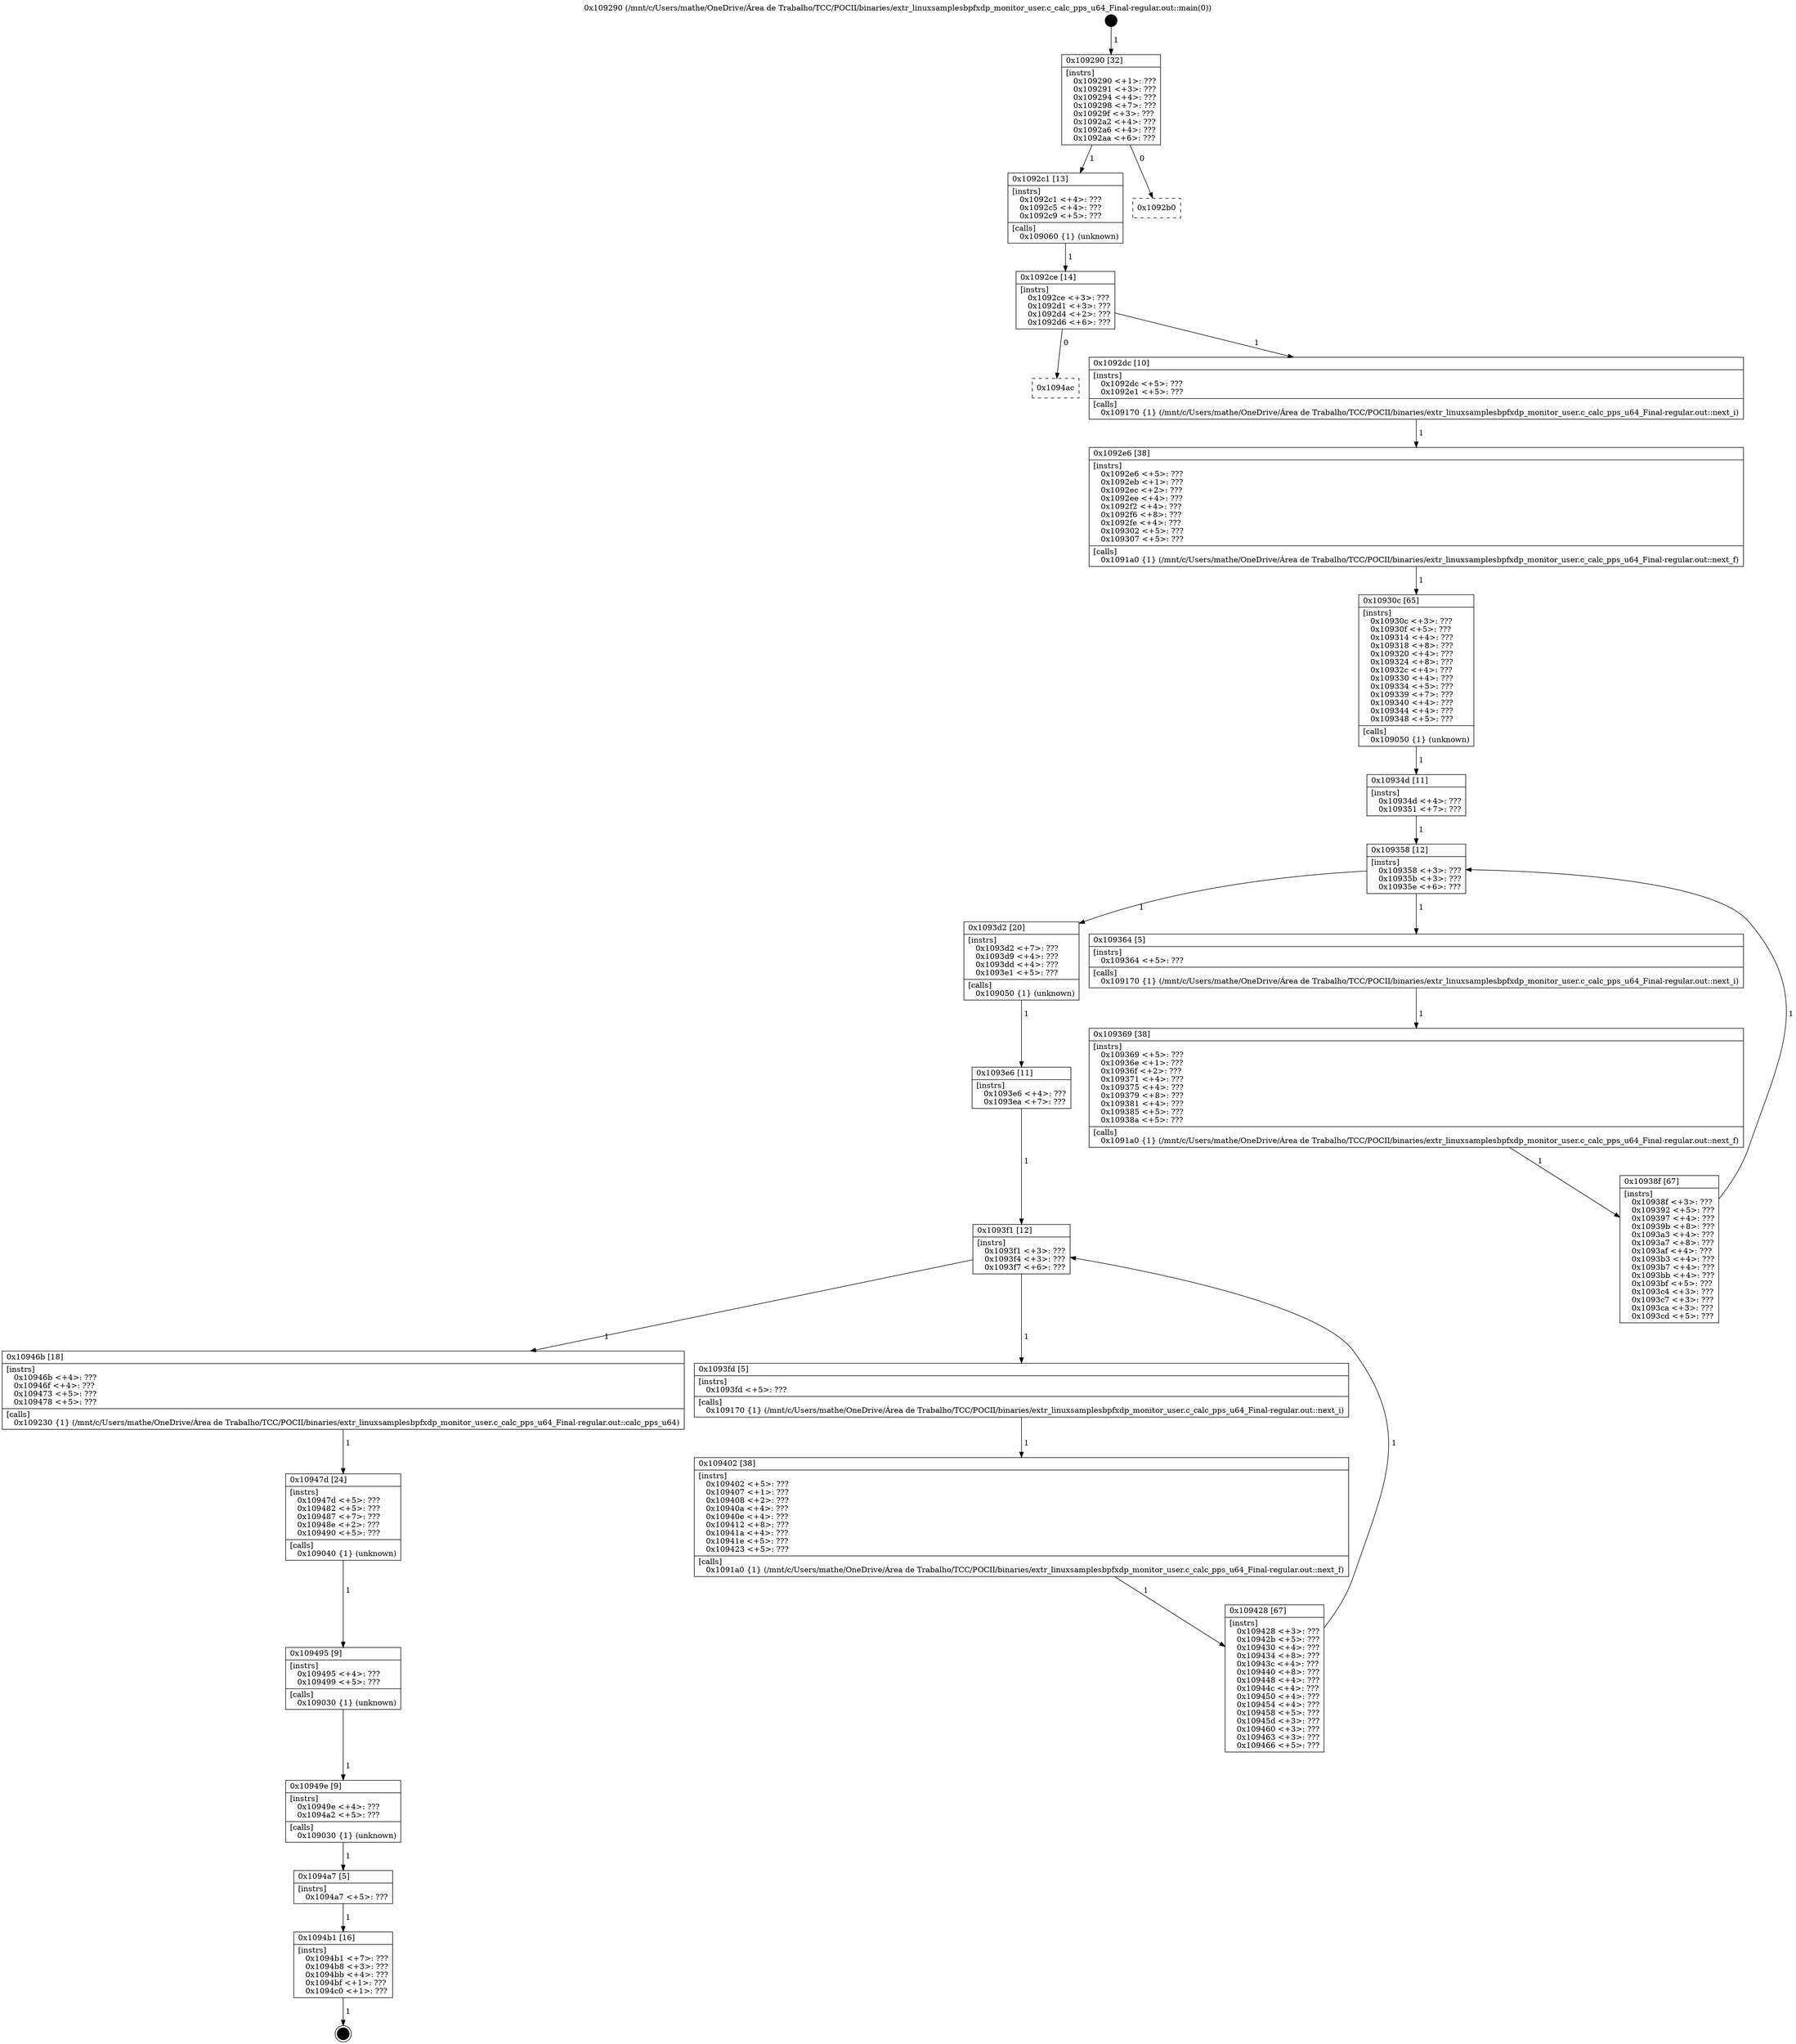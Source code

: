 digraph "0x109290" {
  label = "0x109290 (/mnt/c/Users/mathe/OneDrive/Área de Trabalho/TCC/POCII/binaries/extr_linuxsamplesbpfxdp_monitor_user.c_calc_pps_u64_Final-regular.out::main(0))"
  labelloc = "t"
  node[shape=record]

  Entry [label="",width=0.3,height=0.3,shape=circle,fillcolor=black,style=filled]
  "0x109290" [label="{
     0x109290 [32]\l
     | [instrs]\l
     &nbsp;&nbsp;0x109290 \<+1\>: ???\l
     &nbsp;&nbsp;0x109291 \<+3\>: ???\l
     &nbsp;&nbsp;0x109294 \<+4\>: ???\l
     &nbsp;&nbsp;0x109298 \<+7\>: ???\l
     &nbsp;&nbsp;0x10929f \<+3\>: ???\l
     &nbsp;&nbsp;0x1092a2 \<+4\>: ???\l
     &nbsp;&nbsp;0x1092a6 \<+4\>: ???\l
     &nbsp;&nbsp;0x1092aa \<+6\>: ???\l
  }"]
  "0x1092c1" [label="{
     0x1092c1 [13]\l
     | [instrs]\l
     &nbsp;&nbsp;0x1092c1 \<+4\>: ???\l
     &nbsp;&nbsp;0x1092c5 \<+4\>: ???\l
     &nbsp;&nbsp;0x1092c9 \<+5\>: ???\l
     | [calls]\l
     &nbsp;&nbsp;0x109060 \{1\} (unknown)\l
  }"]
  "0x1092b0" [label="{
     0x1092b0\l
  }", style=dashed]
  "0x1092ce" [label="{
     0x1092ce [14]\l
     | [instrs]\l
     &nbsp;&nbsp;0x1092ce \<+3\>: ???\l
     &nbsp;&nbsp;0x1092d1 \<+3\>: ???\l
     &nbsp;&nbsp;0x1092d4 \<+2\>: ???\l
     &nbsp;&nbsp;0x1092d6 \<+6\>: ???\l
  }"]
  "0x1094ac" [label="{
     0x1094ac\l
  }", style=dashed]
  "0x1092dc" [label="{
     0x1092dc [10]\l
     | [instrs]\l
     &nbsp;&nbsp;0x1092dc \<+5\>: ???\l
     &nbsp;&nbsp;0x1092e1 \<+5\>: ???\l
     | [calls]\l
     &nbsp;&nbsp;0x109170 \{1\} (/mnt/c/Users/mathe/OneDrive/Área de Trabalho/TCC/POCII/binaries/extr_linuxsamplesbpfxdp_monitor_user.c_calc_pps_u64_Final-regular.out::next_i)\l
  }"]
  Exit [label="",width=0.3,height=0.3,shape=circle,fillcolor=black,style=filled,peripheries=2]
  "0x1092e6" [label="{
     0x1092e6 [38]\l
     | [instrs]\l
     &nbsp;&nbsp;0x1092e6 \<+5\>: ???\l
     &nbsp;&nbsp;0x1092eb \<+1\>: ???\l
     &nbsp;&nbsp;0x1092ec \<+2\>: ???\l
     &nbsp;&nbsp;0x1092ee \<+4\>: ???\l
     &nbsp;&nbsp;0x1092f2 \<+4\>: ???\l
     &nbsp;&nbsp;0x1092f6 \<+8\>: ???\l
     &nbsp;&nbsp;0x1092fe \<+4\>: ???\l
     &nbsp;&nbsp;0x109302 \<+5\>: ???\l
     &nbsp;&nbsp;0x109307 \<+5\>: ???\l
     | [calls]\l
     &nbsp;&nbsp;0x1091a0 \{1\} (/mnt/c/Users/mathe/OneDrive/Área de Trabalho/TCC/POCII/binaries/extr_linuxsamplesbpfxdp_monitor_user.c_calc_pps_u64_Final-regular.out::next_f)\l
  }"]
  "0x10930c" [label="{
     0x10930c [65]\l
     | [instrs]\l
     &nbsp;&nbsp;0x10930c \<+3\>: ???\l
     &nbsp;&nbsp;0x10930f \<+5\>: ???\l
     &nbsp;&nbsp;0x109314 \<+4\>: ???\l
     &nbsp;&nbsp;0x109318 \<+8\>: ???\l
     &nbsp;&nbsp;0x109320 \<+4\>: ???\l
     &nbsp;&nbsp;0x109324 \<+8\>: ???\l
     &nbsp;&nbsp;0x10932c \<+4\>: ???\l
     &nbsp;&nbsp;0x109330 \<+4\>: ???\l
     &nbsp;&nbsp;0x109334 \<+5\>: ???\l
     &nbsp;&nbsp;0x109339 \<+7\>: ???\l
     &nbsp;&nbsp;0x109340 \<+4\>: ???\l
     &nbsp;&nbsp;0x109344 \<+4\>: ???\l
     &nbsp;&nbsp;0x109348 \<+5\>: ???\l
     | [calls]\l
     &nbsp;&nbsp;0x109050 \{1\} (unknown)\l
  }"]
  "0x109358" [label="{
     0x109358 [12]\l
     | [instrs]\l
     &nbsp;&nbsp;0x109358 \<+3\>: ???\l
     &nbsp;&nbsp;0x10935b \<+3\>: ???\l
     &nbsp;&nbsp;0x10935e \<+6\>: ???\l
  }"]
  "0x1093d2" [label="{
     0x1093d2 [20]\l
     | [instrs]\l
     &nbsp;&nbsp;0x1093d2 \<+7\>: ???\l
     &nbsp;&nbsp;0x1093d9 \<+4\>: ???\l
     &nbsp;&nbsp;0x1093dd \<+4\>: ???\l
     &nbsp;&nbsp;0x1093e1 \<+5\>: ???\l
     | [calls]\l
     &nbsp;&nbsp;0x109050 \{1\} (unknown)\l
  }"]
  "0x109364" [label="{
     0x109364 [5]\l
     | [instrs]\l
     &nbsp;&nbsp;0x109364 \<+5\>: ???\l
     | [calls]\l
     &nbsp;&nbsp;0x109170 \{1\} (/mnt/c/Users/mathe/OneDrive/Área de Trabalho/TCC/POCII/binaries/extr_linuxsamplesbpfxdp_monitor_user.c_calc_pps_u64_Final-regular.out::next_i)\l
  }"]
  "0x109369" [label="{
     0x109369 [38]\l
     | [instrs]\l
     &nbsp;&nbsp;0x109369 \<+5\>: ???\l
     &nbsp;&nbsp;0x10936e \<+1\>: ???\l
     &nbsp;&nbsp;0x10936f \<+2\>: ???\l
     &nbsp;&nbsp;0x109371 \<+4\>: ???\l
     &nbsp;&nbsp;0x109375 \<+4\>: ???\l
     &nbsp;&nbsp;0x109379 \<+8\>: ???\l
     &nbsp;&nbsp;0x109381 \<+4\>: ???\l
     &nbsp;&nbsp;0x109385 \<+5\>: ???\l
     &nbsp;&nbsp;0x10938a \<+5\>: ???\l
     | [calls]\l
     &nbsp;&nbsp;0x1091a0 \{1\} (/mnt/c/Users/mathe/OneDrive/Área de Trabalho/TCC/POCII/binaries/extr_linuxsamplesbpfxdp_monitor_user.c_calc_pps_u64_Final-regular.out::next_f)\l
  }"]
  "0x10938f" [label="{
     0x10938f [67]\l
     | [instrs]\l
     &nbsp;&nbsp;0x10938f \<+3\>: ???\l
     &nbsp;&nbsp;0x109392 \<+5\>: ???\l
     &nbsp;&nbsp;0x109397 \<+4\>: ???\l
     &nbsp;&nbsp;0x10939b \<+8\>: ???\l
     &nbsp;&nbsp;0x1093a3 \<+4\>: ???\l
     &nbsp;&nbsp;0x1093a7 \<+8\>: ???\l
     &nbsp;&nbsp;0x1093af \<+4\>: ???\l
     &nbsp;&nbsp;0x1093b3 \<+4\>: ???\l
     &nbsp;&nbsp;0x1093b7 \<+4\>: ???\l
     &nbsp;&nbsp;0x1093bb \<+4\>: ???\l
     &nbsp;&nbsp;0x1093bf \<+5\>: ???\l
     &nbsp;&nbsp;0x1093c4 \<+3\>: ???\l
     &nbsp;&nbsp;0x1093c7 \<+3\>: ???\l
     &nbsp;&nbsp;0x1093ca \<+3\>: ???\l
     &nbsp;&nbsp;0x1093cd \<+5\>: ???\l
  }"]
  "0x10934d" [label="{
     0x10934d [11]\l
     | [instrs]\l
     &nbsp;&nbsp;0x10934d \<+4\>: ???\l
     &nbsp;&nbsp;0x109351 \<+7\>: ???\l
  }"]
  "0x1093f1" [label="{
     0x1093f1 [12]\l
     | [instrs]\l
     &nbsp;&nbsp;0x1093f1 \<+3\>: ???\l
     &nbsp;&nbsp;0x1093f4 \<+3\>: ???\l
     &nbsp;&nbsp;0x1093f7 \<+6\>: ???\l
  }"]
  "0x10946b" [label="{
     0x10946b [18]\l
     | [instrs]\l
     &nbsp;&nbsp;0x10946b \<+4\>: ???\l
     &nbsp;&nbsp;0x10946f \<+4\>: ???\l
     &nbsp;&nbsp;0x109473 \<+5\>: ???\l
     &nbsp;&nbsp;0x109478 \<+5\>: ???\l
     | [calls]\l
     &nbsp;&nbsp;0x109230 \{1\} (/mnt/c/Users/mathe/OneDrive/Área de Trabalho/TCC/POCII/binaries/extr_linuxsamplesbpfxdp_monitor_user.c_calc_pps_u64_Final-regular.out::calc_pps_u64)\l
  }"]
  "0x1093fd" [label="{
     0x1093fd [5]\l
     | [instrs]\l
     &nbsp;&nbsp;0x1093fd \<+5\>: ???\l
     | [calls]\l
     &nbsp;&nbsp;0x109170 \{1\} (/mnt/c/Users/mathe/OneDrive/Área de Trabalho/TCC/POCII/binaries/extr_linuxsamplesbpfxdp_monitor_user.c_calc_pps_u64_Final-regular.out::next_i)\l
  }"]
  "0x109402" [label="{
     0x109402 [38]\l
     | [instrs]\l
     &nbsp;&nbsp;0x109402 \<+5\>: ???\l
     &nbsp;&nbsp;0x109407 \<+1\>: ???\l
     &nbsp;&nbsp;0x109408 \<+2\>: ???\l
     &nbsp;&nbsp;0x10940a \<+4\>: ???\l
     &nbsp;&nbsp;0x10940e \<+4\>: ???\l
     &nbsp;&nbsp;0x109412 \<+8\>: ???\l
     &nbsp;&nbsp;0x10941a \<+4\>: ???\l
     &nbsp;&nbsp;0x10941e \<+5\>: ???\l
     &nbsp;&nbsp;0x109423 \<+5\>: ???\l
     | [calls]\l
     &nbsp;&nbsp;0x1091a0 \{1\} (/mnt/c/Users/mathe/OneDrive/Área de Trabalho/TCC/POCII/binaries/extr_linuxsamplesbpfxdp_monitor_user.c_calc_pps_u64_Final-regular.out::next_f)\l
  }"]
  "0x109428" [label="{
     0x109428 [67]\l
     | [instrs]\l
     &nbsp;&nbsp;0x109428 \<+3\>: ???\l
     &nbsp;&nbsp;0x10942b \<+5\>: ???\l
     &nbsp;&nbsp;0x109430 \<+4\>: ???\l
     &nbsp;&nbsp;0x109434 \<+8\>: ???\l
     &nbsp;&nbsp;0x10943c \<+4\>: ???\l
     &nbsp;&nbsp;0x109440 \<+8\>: ???\l
     &nbsp;&nbsp;0x109448 \<+4\>: ???\l
     &nbsp;&nbsp;0x10944c \<+4\>: ???\l
     &nbsp;&nbsp;0x109450 \<+4\>: ???\l
     &nbsp;&nbsp;0x109454 \<+4\>: ???\l
     &nbsp;&nbsp;0x109458 \<+5\>: ???\l
     &nbsp;&nbsp;0x10945d \<+3\>: ???\l
     &nbsp;&nbsp;0x109460 \<+3\>: ???\l
     &nbsp;&nbsp;0x109463 \<+3\>: ???\l
     &nbsp;&nbsp;0x109466 \<+5\>: ???\l
  }"]
  "0x1093e6" [label="{
     0x1093e6 [11]\l
     | [instrs]\l
     &nbsp;&nbsp;0x1093e6 \<+4\>: ???\l
     &nbsp;&nbsp;0x1093ea \<+7\>: ???\l
  }"]
  "0x10947d" [label="{
     0x10947d [24]\l
     | [instrs]\l
     &nbsp;&nbsp;0x10947d \<+5\>: ???\l
     &nbsp;&nbsp;0x109482 \<+5\>: ???\l
     &nbsp;&nbsp;0x109487 \<+7\>: ???\l
     &nbsp;&nbsp;0x10948e \<+2\>: ???\l
     &nbsp;&nbsp;0x109490 \<+5\>: ???\l
     | [calls]\l
     &nbsp;&nbsp;0x109040 \{1\} (unknown)\l
  }"]
  "0x109495" [label="{
     0x109495 [9]\l
     | [instrs]\l
     &nbsp;&nbsp;0x109495 \<+4\>: ???\l
     &nbsp;&nbsp;0x109499 \<+5\>: ???\l
     | [calls]\l
     &nbsp;&nbsp;0x109030 \{1\} (unknown)\l
  }"]
  "0x10949e" [label="{
     0x10949e [9]\l
     | [instrs]\l
     &nbsp;&nbsp;0x10949e \<+4\>: ???\l
     &nbsp;&nbsp;0x1094a2 \<+5\>: ???\l
     | [calls]\l
     &nbsp;&nbsp;0x109030 \{1\} (unknown)\l
  }"]
  "0x1094a7" [label="{
     0x1094a7 [5]\l
     | [instrs]\l
     &nbsp;&nbsp;0x1094a7 \<+5\>: ???\l
  }"]
  "0x1094b1" [label="{
     0x1094b1 [16]\l
     | [instrs]\l
     &nbsp;&nbsp;0x1094b1 \<+7\>: ???\l
     &nbsp;&nbsp;0x1094b8 \<+3\>: ???\l
     &nbsp;&nbsp;0x1094bb \<+4\>: ???\l
     &nbsp;&nbsp;0x1094bf \<+1\>: ???\l
     &nbsp;&nbsp;0x1094c0 \<+1\>: ???\l
  }"]
  Entry -> "0x109290" [label=" 1"]
  "0x109290" -> "0x1092c1" [label=" 1"]
  "0x109290" -> "0x1092b0" [label=" 0"]
  "0x1092c1" -> "0x1092ce" [label=" 1"]
  "0x1092ce" -> "0x1094ac" [label=" 0"]
  "0x1092ce" -> "0x1092dc" [label=" 1"]
  "0x1094b1" -> Exit [label=" 1"]
  "0x1092dc" -> "0x1092e6" [label=" 1"]
  "0x1092e6" -> "0x10930c" [label=" 1"]
  "0x10930c" -> "0x10934d" [label=" 1"]
  "0x109358" -> "0x1093d2" [label=" 1"]
  "0x109358" -> "0x109364" [label=" 1"]
  "0x109364" -> "0x109369" [label=" 1"]
  "0x109369" -> "0x10938f" [label=" 1"]
  "0x10934d" -> "0x109358" [label=" 1"]
  "0x10938f" -> "0x109358" [label=" 1"]
  "0x1093d2" -> "0x1093e6" [label=" 1"]
  "0x1093f1" -> "0x10946b" [label=" 1"]
  "0x1093f1" -> "0x1093fd" [label=" 1"]
  "0x1093fd" -> "0x109402" [label=" 1"]
  "0x109402" -> "0x109428" [label=" 1"]
  "0x1093e6" -> "0x1093f1" [label=" 1"]
  "0x109428" -> "0x1093f1" [label=" 1"]
  "0x10946b" -> "0x10947d" [label=" 1"]
  "0x10947d" -> "0x109495" [label=" 1"]
  "0x109495" -> "0x10949e" [label=" 1"]
  "0x10949e" -> "0x1094a7" [label=" 1"]
  "0x1094a7" -> "0x1094b1" [label=" 1"]
}
